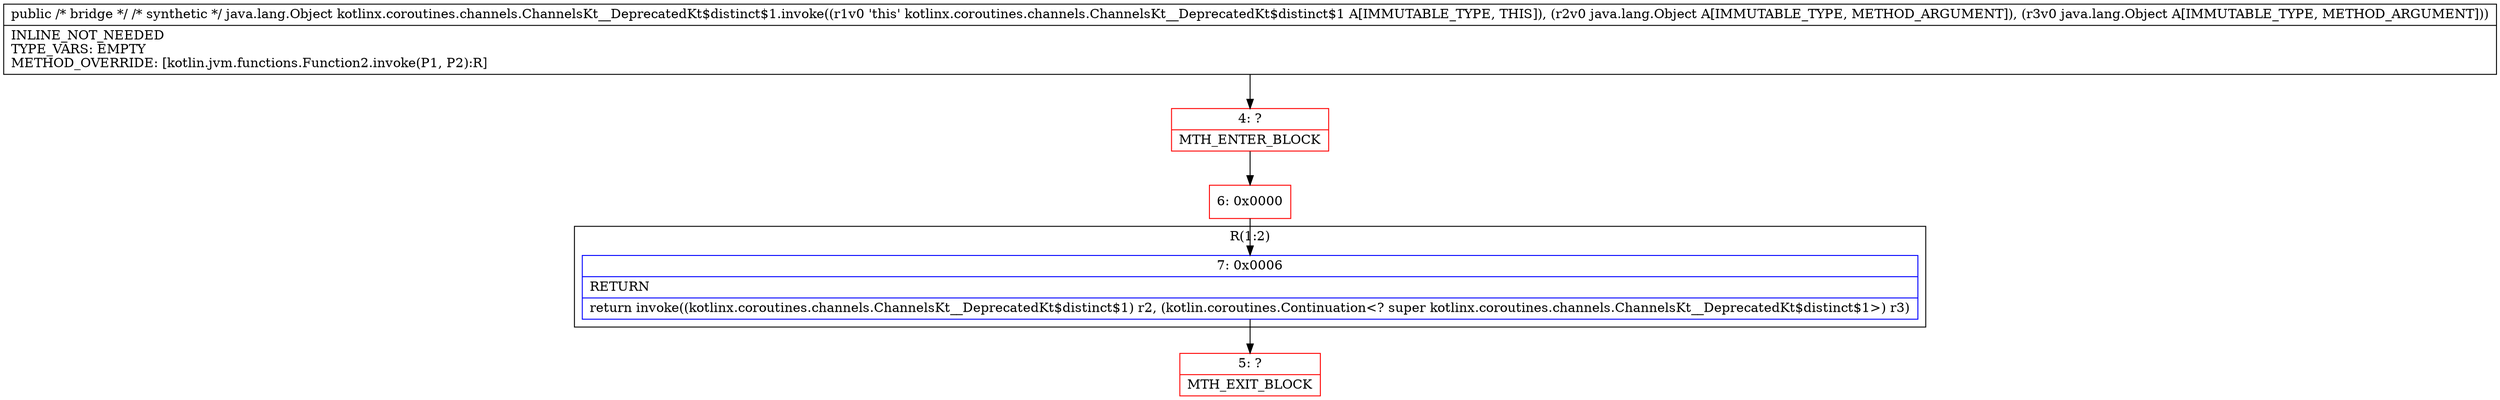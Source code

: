digraph "CFG forkotlinx.coroutines.channels.ChannelsKt__DeprecatedKt$distinct$1.invoke(Ljava\/lang\/Object;Ljava\/lang\/Object;)Ljava\/lang\/Object;" {
subgraph cluster_Region_437523406 {
label = "R(1:2)";
node [shape=record,color=blue];
Node_7 [shape=record,label="{7\:\ 0x0006|RETURN\l|return invoke((kotlinx.coroutines.channels.ChannelsKt__DeprecatedKt$distinct$1) r2, (kotlin.coroutines.Continuation\<? super kotlinx.coroutines.channels.ChannelsKt__DeprecatedKt$distinct$1\>) r3)\l}"];
}
Node_4 [shape=record,color=red,label="{4\:\ ?|MTH_ENTER_BLOCK\l}"];
Node_6 [shape=record,color=red,label="{6\:\ 0x0000}"];
Node_5 [shape=record,color=red,label="{5\:\ ?|MTH_EXIT_BLOCK\l}"];
MethodNode[shape=record,label="{public \/* bridge *\/ \/* synthetic *\/ java.lang.Object kotlinx.coroutines.channels.ChannelsKt__DeprecatedKt$distinct$1.invoke((r1v0 'this' kotlinx.coroutines.channels.ChannelsKt__DeprecatedKt$distinct$1 A[IMMUTABLE_TYPE, THIS]), (r2v0 java.lang.Object A[IMMUTABLE_TYPE, METHOD_ARGUMENT]), (r3v0 java.lang.Object A[IMMUTABLE_TYPE, METHOD_ARGUMENT]))  | INLINE_NOT_NEEDED\lTYPE_VARS: EMPTY\lMETHOD_OVERRIDE: [kotlin.jvm.functions.Function2.invoke(P1, P2):R]\l}"];
MethodNode -> Node_4;Node_7 -> Node_5;
Node_4 -> Node_6;
Node_6 -> Node_7;
}


